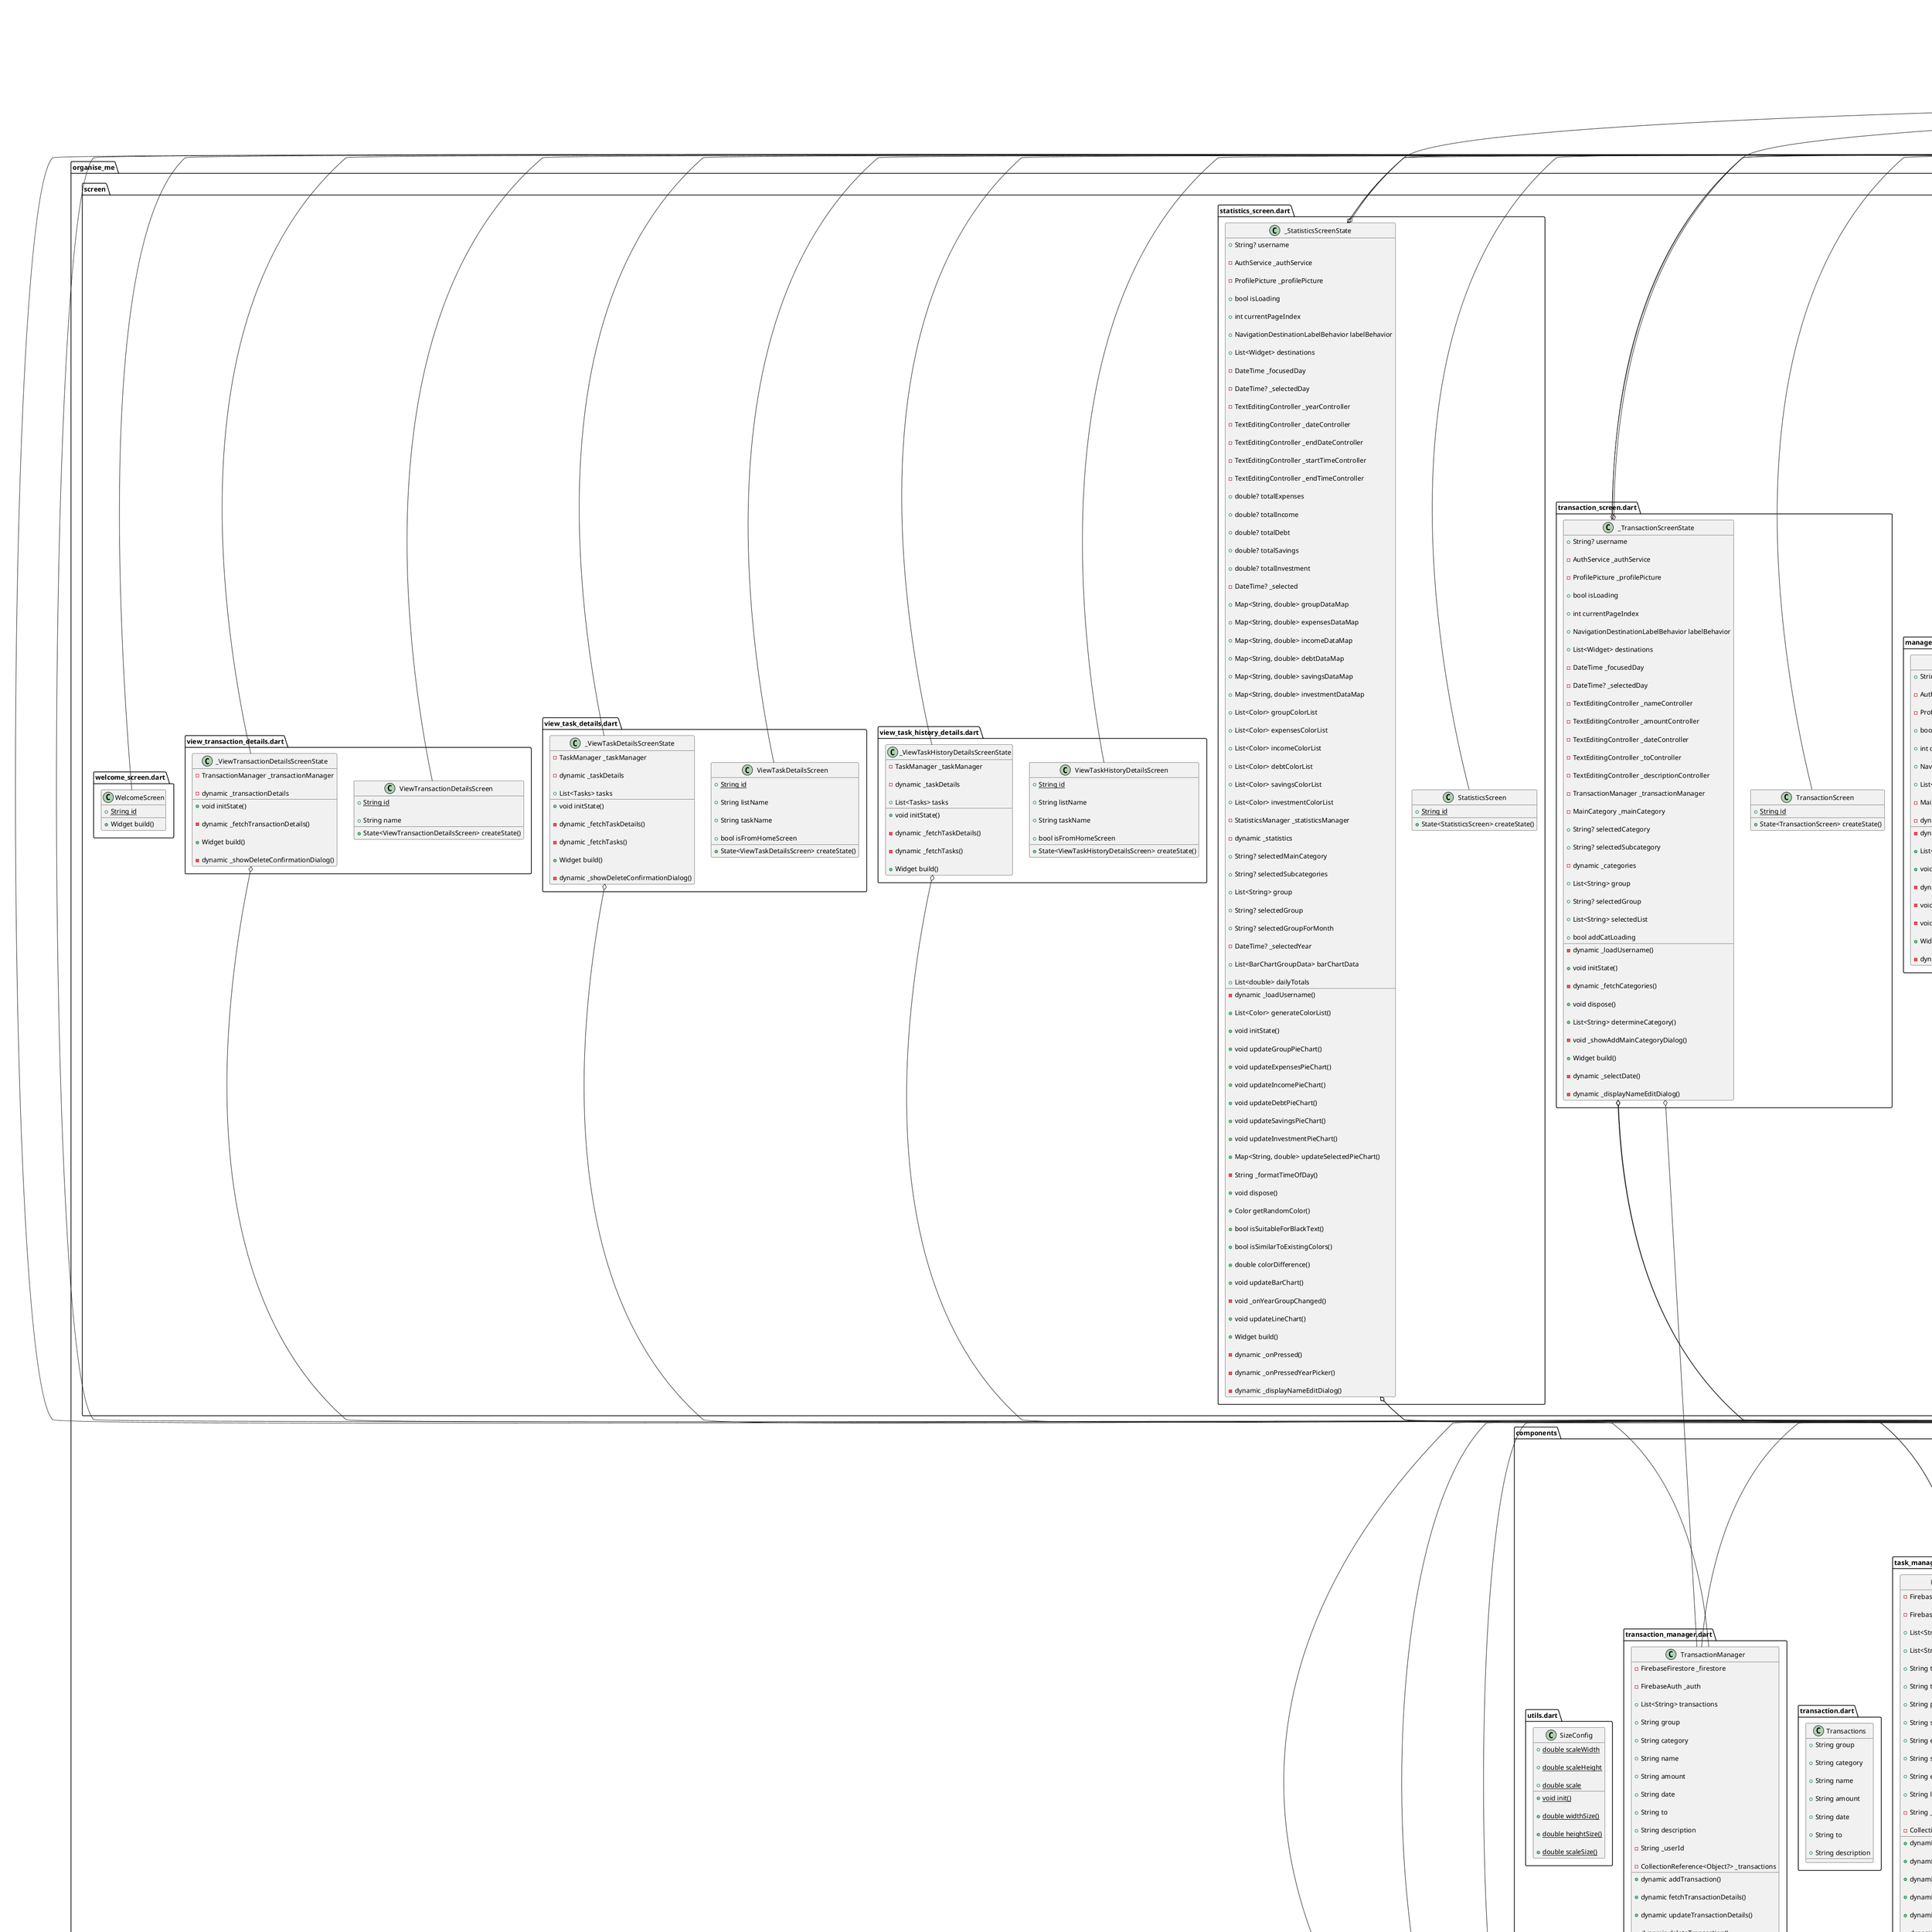 @startuml

set namespaceSeparator ::



class "organise_me::components::auth_service.dart::AuthService" {

  -FirebaseAuth _auth

  -FirebaseFirestore _firestore

  +dynamic registerWithEmailAndPassword()

  +dynamic signInWithEmailAndPassword()

  +dynamic signOut()

  +dynamic getUsername()

  +dynamic updateUsername()

  +dynamic getEmail()

  +dynamic getPassword()

}



"organise_me::components::auth_service.dart::AuthService" o-- "firebase_auth::firebase_auth.dart::FirebaseAuth"

"organise_me::components::auth_service.dart::AuthService" o-- "cloud_firestore::cloud_firestore.dart::FirebaseFirestore"



class "organise_me::components::event.dart::Event" {

  +String eventName

  +String eventDescription

  +String startDate

  +String endDate

  +String startTime

  +String endTime

}



class "organise_me::components::event_manager.dart::EventManager" {

  -FirebaseFirestore _firestore

  -FirebaseAuth _auth

  +List<String> events

  +String eventName

  +String eventDescription

  +String startDate

  +String endDate

  +String startTime

  +String endTime

  -String _userId

  -CollectionReference<Object?> _event

  +dynamic addEvent()

  +dynamic fetchEventDetails()

  +dynamic updateEventDetails()

  +dynamic deleteEvent()

}



"organise_me::components::event_manager.dart::EventManager" o-- "cloud_firestore::cloud_firestore.dart::FirebaseFirestore"

"organise_me::components::event_manager.dart::EventManager" o-- "firebase_auth::firebase_auth.dart::FirebaseAuth"

"organise_me::components::event_manager.dart::EventManager" o-- "cloud_firestore::cloud_firestore.dart::CollectionReference<Object>"



class "organise_me::components::list_manager.dart::ListManager" {

  -FirebaseFirestore _firestore

  -FirebaseAuth _auth

  +List<String> lists

  +List<String> listIDs

  -String _userId

  -CollectionReference<Object?> _list

  +dynamic fetchLists()

  +dynamic addList()

  +dynamic updateList()

  +dynamic deleteList()

  -dynamic _deleteDocumentAndSubcollections()

}



"organise_me::components::list_manager.dart::ListManager" o-- "cloud_firestore::cloud_firestore.dart::FirebaseFirestore"

"organise_me::components::list_manager.dart::ListManager" o-- "firebase_auth::firebase_auth.dart::FirebaseAuth"

"organise_me::components::list_manager.dart::ListManager" o-- "cloud_firestore::cloud_firestore.dart::CollectionReference<Object>"



class "organise_me::components::main_category.dart::MainCategory" {

  -FirebaseFirestore _firestore

  -FirebaseAuth _auth

  +List<String> defaultMainCategories

  +List<String> mainCategories

  +List<String> defaultExpenseCategories

  +List<String> expensesCategory

  +List<String> defaultIncomeCategories

  +List<String> incomeCategory

  +List<String> defaultDebtCategories

  +List<String> debtCategory

  +List<String> defaultSavingsCategories

  +List<String> savingsCategory

  +List<String> defaultInvestmentCategories

  +List<String> investmentCategory

  -String _userId

  -CollectionReference<Object?> _expenses

  -CollectionReference<Object?> _income

  -CollectionReference<Object?> _debt

  -CollectionReference<Object?> _savings

  -CollectionReference<Object?> _investment

  +dynamic fetchCategories()

  +dynamic addExpensesCategory()

  +dynamic addIncomeCategory()

  +dynamic addDebtCategory()

  +dynamic addSavingsCategory()

  +dynamic addInvestmentCategory()

  +dynamic updateExpensesCategory()

  +dynamic updateIncomeCategory()

  +dynamic updateDebtCategory()

  +dynamic updateSavingsCategory()

  +dynamic updateInvestmentCategory()

  +dynamic deleteExpensesCategory()

  +dynamic deleteIncomeCategory()

  +dynamic deleteDebtCategory()

  +dynamic deleteSavingsCategory()

  +dynamic deleteInvestmentCategory()

}



"organise_me::components::main_category.dart::MainCategory" o-- "cloud_firestore::cloud_firestore.dart::FirebaseFirestore"

"organise_me::components::main_category.dart::MainCategory" o-- "firebase_auth::firebase_auth.dart::FirebaseAuth"

"organise_me::components::main_category.dart::MainCategory" o-- "cloud_firestore::cloud_firestore.dart::CollectionReference<Object>"



class "organise_me::components::profile_picture.dart::ProfilePicture" {

  +File? image

  +ImagePicker picker

  -FirebaseAuth _auth

  -FirebaseFirestore _firestore

  -FirebaseStorage _storage

  +String? profilePictureUrl

  +void Function()? onUpdate

  -String _userId

  -CollectionReference<Object?> _profilePicture

  +void setUpdateCallback()

  +dynamic getPictureFromGallery()

  +dynamic getPictureFromCamera()

  +dynamic showOptions()

  +dynamic uploadImage()

  +dynamic loadProfilePicture()

}



"organise_me::components::profile_picture.dart::ProfilePicture" o-- "dart::io::File"

"organise_me::components::profile_picture.dart::ProfilePicture" o-- "image_picker::image_picker.dart::ImagePicker"

"organise_me::components::profile_picture.dart::ProfilePicture" o-- "firebase_auth::firebase_auth.dart::FirebaseAuth"

"organise_me::components::profile_picture.dart::ProfilePicture" o-- "cloud_firestore::cloud_firestore.dart::FirebaseFirestore"

"organise_me::components::profile_picture.dart::ProfilePicture" o-- "firebase_storage::firebase_storage.dart::FirebaseStorage"

"organise_me::components::profile_picture.dart::ProfilePicture" o-- "dart::ui::void Function()"

"organise_me::components::profile_picture.dart::ProfilePicture" o-- "cloud_firestore::cloud_firestore.dart::CollectionReference<Object>"



class "organise_me::components::reusable_button.dart::ReusableButton" {

  +String text

  +void Function() onPress

  +Color backgroundColor

  +Color textColor

  +Widget build()

}



"organise_me::components::reusable_button.dart::ReusableButton" o-- "null::void Function()"

"organise_me::components::reusable_button.dart::ReusableButton" o-- "dart::ui::Color"

"flutter::src::widgets::framework.dart::StatelessWidget" <|-- "organise_me::components::reusable_button.dart::ReusableButton"



class "organise_me::components::reusable_text.dart::ReusableText" {

  +String text

  +double fontSize

  +Color color

  +TextDecoration decoration

  +Widget build()

}



"organise_me::components::reusable_text.dart::ReusableText" o-- "dart::ui::Color"

"organise_me::components::reusable_text.dart::ReusableText" o-- "dart::ui::TextDecoration"

"flutter::src::widgets::framework.dart::StatelessWidget" <|-- "organise_me::components::reusable_text.dart::ReusableText"



class "organise_me::components::statistics_manager.dart::StatisticsManager" {

  +Map<String, double> expenses

  +Map<String, double> income

  +Map<String, double> debt

  +Map<String, double> savings

  +Map<String, double> investment

  +Map<String, List<double>> monthlyTotals

  +double totalExpenses

  +double totalIncome

  +double totalDebt

  +double totalSavings

  +double totalInvestment

  -FirebaseFirestore _firestore

  -FirebaseAuth _auth

  +List<String> transactions

  -String _userId

  -CollectionReference<Object?> _transactions

  -CollectionReference<Object?> _expenses

  -CollectionReference<Object?> _income

  -CollectionReference<Object?> _debt

  -CollectionReference<Object?> _savings

  -CollectionReference<Object?> _investment

  -void _initializeTransaction()

  +dynamic calcTotal()

  +dynamic calcMonthlyTotals()

  +dynamic calcDailyTotals()

}



"organise_me::components::statistics_manager.dart::StatisticsManager" o-- "cloud_firestore::cloud_firestore.dart::FirebaseFirestore"

"organise_me::components::statistics_manager.dart::StatisticsManager" o-- "firebase_auth::firebase_auth.dart::FirebaseAuth"

"organise_me::components::statistics_manager.dart::StatisticsManager" o-- "cloud_firestore::cloud_firestore.dart::CollectionReference<Object>"



class "organise_me::components::task.dart::Tasks" {

  +String taskName

  +String taskDescription

  +String priority

  +String startDate

  +String endDate

  +String startTime

  +String endTime

  +bool isReminderOn

  +String listName

}



class "organise_me::components::task.dart::TaskName" {

  +String taskName

  +String priority

}



class "organise_me::components::task_manager.dart::TaskManager" {

  -FirebaseFirestore _firestore

  -FirebaseAuth _auth

  +List<String> tasks

  +List<String> taskHistory

  +String taskName

  +String taskDescription

  +String priority

  +String startDate

  +String endDate

  +String startTime

  +String endTime

  +String listName

  -String _userId

  -CollectionReference<Object?> _list

  +dynamic fetchTaskName()

  +dynamic addTask()

  +dynamic addTaskHistory()

  +dynamic updateTaskName()

  +dynamic updateTaskDetails()

  +dynamic deleteTask()

  +dynamic deleteTaskHistory()

  +dynamic fetchTaskDetails()

  +dynamic fetchHistoryDetails()

  +dynamic fetchTaskHistory()

}



"organise_me::components::task_manager.dart::TaskManager" o-- "cloud_firestore::cloud_firestore.dart::FirebaseFirestore"

"organise_me::components::task_manager.dart::TaskManager" o-- "firebase_auth::firebase_auth.dart::FirebaseAuth"

"organise_me::components::task_manager.dart::TaskManager" o-- "cloud_firestore::cloud_firestore.dart::CollectionReference<Object>"



class "organise_me::components::transaction.dart::Transactions" {

  +String group

  +String category

  +String name

  +String amount

  +String date

  +String to

  +String description

}



class "organise_me::components::transaction_manager.dart::TransactionManager" {

  -FirebaseFirestore _firestore

  -FirebaseAuth _auth

  +List<String> transactions

  +String group

  +String category

  +String name

  +String amount

  +String date

  +String to

  +String description

  -String _userId

  -CollectionReference<Object?> _transactions

  +dynamic addTransaction()

  +dynamic fetchTransactionDetails()

  +dynamic updateTransactionDetails()

  +dynamic deleteTransaction()

}



"organise_me::components::transaction_manager.dart::TransactionManager" o-- "cloud_firestore::cloud_firestore.dart::FirebaseFirestore"

"organise_me::components::transaction_manager.dart::TransactionManager" o-- "firebase_auth::firebase_auth.dart::FirebaseAuth"

"organise_me::components::transaction_manager.dart::TransactionManager" o-- "cloud_firestore::cloud_firestore.dart::CollectionReference<Object>"



class "organise_me::components::utils.dart::SizeConfig" {

  {static} +double scaleWidth

  {static} +double scaleHeight

  {static} +double scale

  {static} +void init()

  {static} +double widthSize()

  {static} +double heightSize()

  {static} +double scaleSize()

}



class "organise_me::screen::add_task_screen.dart::AddTaskScreen" {

  {static} +String id

  +String listName

  +State<AddTaskScreen> createState()

}



"flutter::src::widgets::framework.dart::StatefulWidget" <|-- "organise_me::screen::add_task_screen.dart::AddTaskScreen"



class "organise_me::screen::add_task_screen.dart::_AddTaskScreenState" {

  +String? username

  -AuthService _authService

  -ProfilePicture _profilePicture

  +bool isLoading

  -TaskManager _taskManager

  +int currentPageIndex

  +NavigationDestinationLabelBehavior labelBehavior

  +List<Widget> destinations

  +List<String> priorities

  +String? selectedPriority

  -TextEditingController _taskNameController

  -TextEditingController _taskDescriptionController

  -TextEditingController _startDateController

  -TextEditingController _endDateController

  -TextEditingController _startTimeController

  -TextEditingController _endTimeController

  -dynamic _loadUsername()

  +void initState()

  -String _formatTimeOfDay()

  +void dispose()

  -dynamic _fetchTasks()

  +Widget build()

  -dynamic _displayListNameDialog()

  -dynamic _selectStartDate()

  -dynamic _selectEndDate()

  -dynamic _selectStartTime()

  -dynamic _selectEndTime()

  -dynamic _displayNameEditDialog()

}



"organise_me::screen::add_task_screen.dart::_AddTaskScreenState" o-- "organise_me::components::auth_service.dart::AuthService"

"organise_me::screen::add_task_screen.dart::_AddTaskScreenState" o-- "organise_me::components::profile_picture.dart::ProfilePicture"

"organise_me::screen::add_task_screen.dart::_AddTaskScreenState" o-- "organise_me::components::task_manager.dart::TaskManager"

"organise_me::screen::add_task_screen.dart::_AddTaskScreenState" o-- "flutter::src::material::navigation_bar.dart::NavigationDestinationLabelBehavior"

"organise_me::screen::add_task_screen.dart::_AddTaskScreenState" o-- "flutter::src::widgets::editable_text.dart::TextEditingController"

"flutter::src::widgets::framework.dart::State" <|-- "organise_me::screen::add_task_screen.dart::_AddTaskScreenState"



class "organise_me::screen::edit_event_screen.dart::EditEventScreen" {

  {static} +String id

  +String eventName

  +State<EditEventScreen> createState()

}



"flutter::src::widgets::framework.dart::StatefulWidget" <|-- "organise_me::screen::edit_event_screen.dart::EditEventScreen"



class "organise_me::screen::edit_event_screen.dart::_EditEventScreenState" {

  -TextEditingController _eventController

  -TextEditingController _descriptionController

  -TextEditingController _startDateController

  -TextEditingController _endDateController

  -TextEditingController _startTimeController

  -TextEditingController _endTimeController

  -EventManager _eventManager

  -dynamic _eventDetails

  +List<String> regular

  +String? selectedRegular

  +List<String> days

  +String? selectedDays

  -dynamic _fetchEventDetails()

  +void initState()

  -String _formatTimeOfDay()

  +void dispose()

  +Widget build()

  -dynamic _selectStartDate()

  -dynamic _selectEndDate()

  -dynamic _selectStartTime()

  -dynamic _selectEndTime()

}



"organise_me::screen::edit_event_screen.dart::_EditEventScreenState" o-- "flutter::src::widgets::editable_text.dart::TextEditingController"

"organise_me::screen::edit_event_screen.dart::_EditEventScreenState" o-- "organise_me::components::event_manager.dart::EventManager"

"flutter::src::widgets::framework.dart::State" <|-- "organise_me::screen::edit_event_screen.dart::_EditEventScreenState"



class "organise_me::screen::edit_task_screen.dart::EditTaskScreen" {

  {static} +String id

  +String taskName

  +String listName

  +bool isFromHomeScreen

  +State<EditTaskScreen> createState()

}



"flutter::src::widgets::framework.dart::StatefulWidget" <|-- "organise_me::screen::edit_task_screen.dart::EditTaskScreen"



class "organise_me::screen::edit_task_screen.dart::_EditTaskScreenState" {

  +List<String> tasks

  +List<String> priorities

  +String? selectedPriority

  -TextEditingController _taskNameController

  -TextEditingController _taskDescriptionController

  -TextEditingController _startDateController

  -TextEditingController _endDateController

  -TextEditingController _startTimeController

  -TextEditingController _endTimeController

  -TaskManager _taskManager

  -dynamic _taskDetails

  -dynamic _fetchTaskDetails()

  +void initState()

  -String _formatTimeOfDay()

  +void dispose()

  +Widget build()

  -dynamic _selectStartDate()

  -dynamic _selectEndDate()

  -dynamic _selectStartTime()

  -dynamic _selectEndTime()

}



"organise_me::screen::edit_task_screen.dart::_EditTaskScreenState" o-- "flutter::src::widgets::editable_text.dart::TextEditingController"

"organise_me::screen::edit_task_screen.dart::_EditTaskScreenState" o-- "organise_me::components::task_manager.dart::TaskManager"

"flutter::src::widgets::framework.dart::State" <|-- "organise_me::screen::edit_task_screen.dart::_EditTaskScreenState"



class "organise_me::screen::edit_transaction_screen.dart::EditTransactionScreen" {

  {static} +String id

  +String name

  +State<EditTransactionScreen> createState()

}



"flutter::src::widgets::framework.dart::StatefulWidget" <|-- "organise_me::screen::edit_transaction_screen.dart::EditTransactionScreen"



class "organise_me::screen::edit_transaction_screen.dart::_EditTransactionScreenState" {

  -TextEditingController _nameController

  -TextEditingController _amountController

  -TextEditingController _dateController

  -TextEditingController _toController

  -TextEditingController _descriptionController

  -TransactionManager _transactionManager

  -dynamic _transactionDetails

  -MainCategory _mainCategory

  +String? selectedCategory

  +String? selectedSubcategory

  +List<String> group

  +String? selectedGroup

  +List<String> selectedList

  +List<String> determineCategory()

  -dynamic _fetchTransactionDetails()

  +void initState()

  -dynamic _fetchCategories()

  +void dispose()

  -void _showAddMainCategoryDialog()

  +Widget build()

  -dynamic _selectDate()

}



"organise_me::screen::edit_transaction_screen.dart::_EditTransactionScreenState" o-- "flutter::src::widgets::editable_text.dart::TextEditingController"

"organise_me::screen::edit_transaction_screen.dart::_EditTransactionScreenState" o-- "organise_me::components::transaction_manager.dart::TransactionManager"

"organise_me::screen::edit_transaction_screen.dart::_EditTransactionScreenState" o-- "organise_me::components::main_category.dart::MainCategory"

"flutter::src::widgets::framework.dart::State" <|-- "organise_me::screen::edit_transaction_screen.dart::_EditTransactionScreenState"



class "organise_me::screen::event_screen.dart::EventScreen" {

  {static} +String id

  +State<EventScreen> createState()

}



"flutter::src::widgets::framework.dart::StatefulWidget" <|-- "organise_me::screen::event_screen.dart::EventScreen"



class "organise_me::screen::event_screen.dart::_EventScreenState" {

  +String? username

  -AuthService _authService

  -ProfilePicture _profilePicture

  +bool isLoading

  +int currentPageIndex

  +NavigationDestinationLabelBehavior labelBehavior

  +List<Widget> destinations

  -DateTime _focusedDay

  -DateTime? _selectedDay

  -TextEditingController _eventNameController

  -TextEditingController _eventDescriptionController

  -TextEditingController _startDateController

  -TextEditingController _endDateController

  -TextEditingController _startTimeController

  -TextEditingController _endTimeController

  -EventManager _eventManager

  +List<String> regular

  +String? selectedRegular

  +List<String> days

  +String? selectedDays

  -dynamic _loadUsername()

  +void initState()

  -String _formatTimeOfDay()

  +void dispose()

  +Widget build()

  -dynamic _selectStartDate()

  -dynamic _selectEndDate()

  -dynamic _selectStartTime()

  -dynamic _selectEndTime()

  -dynamic _displayNameEditDialog()

}



"organise_me::screen::event_screen.dart::_EventScreenState" o-- "organise_me::components::auth_service.dart::AuthService"

"organise_me::screen::event_screen.dart::_EventScreenState" o-- "organise_me::components::profile_picture.dart::ProfilePicture"

"organise_me::screen::event_screen.dart::_EventScreenState" o-- "flutter::src::material::navigation_bar.dart::NavigationDestinationLabelBehavior"

"organise_me::screen::event_screen.dart::_EventScreenState" o-- "flutter::src::widgets::editable_text.dart::TextEditingController"

"organise_me::screen::event_screen.dart::_EventScreenState" o-- "organise_me::components::event_manager.dart::EventManager"

"flutter::src::widgets::framework.dart::State" <|-- "organise_me::screen::event_screen.dart::_EventScreenState"



class "organise_me::screen::home_screen.dart::HomeScreen" {

  {static} +String id

  +State<HomeScreen> createState()

}



"flutter::src::widgets::framework.dart::StatefulWidget" <|-- "organise_me::screen::home_screen.dart::HomeScreen"



class "organise_me::screen::home_screen.dart::_HomeScreenState" {

  +bool isLoading

  -FirebaseFirestore _firestore

  -FirebaseAuth _auth

  -ProfilePicture _profilePicture

  +String? username

  -AuthService _authService

  +int currentPageIndex

  +NavigationDestinationLabelBehavior labelBehavior

  +List<Widget> destinations

  +DateTime now

  -DateTime _focusedDay

  -DateTime? _selectedDay

  -dynamic _tasks

  +String dropdownValue

  +List<String> options

  +List<Tasks> tasks

  +List<Tasks> allTasks

  +int taskCount

  +bool showNotifiDialog

  +List<Event> events

  +List<Event> allEvents

  +int eventCount

  +List<Transactions> transactions

  +List<Transactions> allTransactions

  -String _userId

  -CollectionReference<Object?> _list

  -CollectionReference<Object?> _event

  -CollectionReference<Object?> _transaction

  +void initState()

  +void dispose()

  -void _onDaySelected()

  +dynamic fetchTasks()

  +dynamic fetchEvents()

  +dynamic fetchTransactions()

  -dynamic _loadUsername()

  -List<Event> _getEventsForDay()

  -List<Tasks> _getTasksForDay()

  -List<Transactions> _getTransactionsForDay()

  -List<dynamic> _getForDay()

  +void didChangeAppLifecycleState()

  -dynamic _resetDialogPreference()

  -dynamic _showTaskDialog()

  +Widget build()

  +int priorityValue()

  +Color getPriorityColor()

  +Color getTransactionColor()

  +Icon getTransactionIcon()

  +Icon getPriorityIcon()

  -dynamic _displayNameEditDialog()

}



"organise_me::screen::home_screen.dart::_HomeScreenState" o-- "cloud_firestore::cloud_firestore.dart::FirebaseFirestore"

"organise_me::screen::home_screen.dart::_HomeScreenState" o-- "firebase_auth::firebase_auth.dart::FirebaseAuth"

"organise_me::screen::home_screen.dart::_HomeScreenState" o-- "organise_me::components::profile_picture.dart::ProfilePicture"

"organise_me::screen::home_screen.dart::_HomeScreenState" o-- "organise_me::components::auth_service.dart::AuthService"

"organise_me::screen::home_screen.dart::_HomeScreenState" o-- "flutter::src::material::navigation_bar.dart::NavigationDestinationLabelBehavior"

"organise_me::screen::home_screen.dart::_HomeScreenState" o-- "cloud_firestore::cloud_firestore.dart::CollectionReference<Object>"

"flutter::src::widgets::framework.dart::State" <|-- "organise_me::screen::home_screen.dart::_HomeScreenState"



class "organise_me::screen::list_screen.dart::ListScreen" {

  {static} +String id

  +State<ListScreen> createState()

}



"flutter::src::widgets::framework.dart::StatefulWidget" <|-- "organise_me::screen::list_screen.dart::ListScreen"



class "organise_me::screen::list_screen.dart::_ListScreenState" {

  +String? username

  -AuthService _authService

  -ProfilePicture _profilePicture

  +bool isLoading

  +int currentPageIndex

  +NavigationDestinationLabelBehavior labelBehavior

  +List<Widget> destinations

  -ListManager _listManager

  -dynamic _lists

  -dynamic _loadUsername()

  +void initState()

  -dynamic _fetchLists()

  +Widget build()

  -dynamic _displayTipsDialog()

  -dynamic _displayTextInputDialog()

  -dynamic _showDeleteConfirmationDialog()

  -dynamic _displayNameEditDialog()

}



"organise_me::screen::list_screen.dart::_ListScreenState" o-- "organise_me::components::auth_service.dart::AuthService"

"organise_me::screen::list_screen.dart::_ListScreenState" o-- "organise_me::components::profile_picture.dart::ProfilePicture"

"organise_me::screen::list_screen.dart::_ListScreenState" o-- "flutter::src::material::navigation_bar.dart::NavigationDestinationLabelBehavior"

"organise_me::screen::list_screen.dart::_ListScreenState" o-- "organise_me::components::list_manager.dart::ListManager"

"flutter::src::widgets::framework.dart::State" <|-- "organise_me::screen::list_screen.dart::_ListScreenState"



class "organise_me::screen::login_screen.dart::LoginScreen" {

  {static} +String id

  +State<LoginScreen> createState()

}



"flutter::src::widgets::framework.dart::StatefulWidget" <|-- "organise_me::screen::login_screen.dart::LoginScreen"



class "organise_me::screen::login_screen.dart::_LoginScreenState" {

  -AuthService _auth

  -GlobalKey<FormState> _formKey

  -TextEditingController _emailController

  -TextEditingController _passwordController

  -bool _isObscured

  -void _togglePasswordVisibility()

  +void dispose()

  +Widget build()

}



"organise_me::screen::login_screen.dart::_LoginScreenState" o-- "organise_me::components::auth_service.dart::AuthService"

"organise_me::screen::login_screen.dart::_LoginScreenState" o-- "flutter::src::widgets::framework.dart::GlobalKey<FormState>"

"organise_me::screen::login_screen.dart::_LoginScreenState" o-- "flutter::src::widgets::editable_text.dart::TextEditingController"

"flutter::src::widgets::framework.dart::State" <|-- "organise_me::screen::login_screen.dart::_LoginScreenState"



class "organise_me::screen::main.dart::OrganiseME" {

  +dynamic listName

  +dynamic taskName

  +dynamic text

  +dynamic onPress

  +dynamic eventName

  +dynamic name

  +dynamic group

  +dynamic isFromHomeScreen

  +dynamic className

  +Widget build()

}



"flutter::src::widgets::framework.dart::StatelessWidget" <|-- "organise_me::screen::main.dart::OrganiseME"



class "organise_me::screen::manage_category.dart::ManageCategoryScreen" {

  {static} +String id

  +String group

  +State<ManageCategoryScreen> createState()

}



"flutter::src::widgets::framework.dart::StatefulWidget" <|-- "organise_me::screen::manage_category.dart::ManageCategoryScreen"



class "organise_me::screen::manage_category.dart::_ManageCategoryScreenState" {

  +String? username

  -AuthService _authService

  -ProfilePicture _profilePicture

  +bool isLoading

  +int currentPageIndex

  +NavigationDestinationLabelBehavior labelBehavior

  +List<Widget> destinations

  -MainCategory _mainCategory

  -dynamic _categories

  -dynamic _loadUsername()

  +List<String> determineCategory()

  +void initState()

  -dynamic _fetchCategories()

  -void _showEditCategoryDialog()

  -void _showDeleteCategoryDialog()

  +Widget build()

  -dynamic _displayNameEditDialog()

}



"organise_me::screen::manage_category.dart::_ManageCategoryScreenState" o-- "organise_me::components::auth_service.dart::AuthService"

"organise_me::screen::manage_category.dart::_ManageCategoryScreenState" o-- "organise_me::components::profile_picture.dart::ProfilePicture"

"organise_me::screen::manage_category.dart::_ManageCategoryScreenState" o-- "flutter::src::material::navigation_bar.dart::NavigationDestinationLabelBehavior"

"organise_me::screen::manage_category.dart::_ManageCategoryScreenState" o-- "organise_me::components::main_category.dart::MainCategory"

"flutter::src::widgets::framework.dart::State" <|-- "organise_me::screen::manage_category.dart::_ManageCategoryScreenState"



class "organise_me::screen::register_screen.dart::RegisterScreen" {

  {static} +String id

  +State<RegisterScreen> createState()

}



"flutter::src::widgets::framework.dart::StatefulWidget" <|-- "organise_me::screen::register_screen.dart::RegisterScreen"



class "organise_me::screen::register_screen.dart::_RegisterScreenState" {

  -AuthService _authService

  -TextEditingController _usernameController

  -TextEditingController _emailController

  -TextEditingController _passwordController

  -TextEditingController _confirmPasswordController

  -GlobalKey<FormState> _formKey

  -bool _isObscured

  -bool _isobscured

  -dynamic _register()

  -void _togglePasswordVisibility()

  -void _toggleConfirmPasswordVisibility()

  +void dispose()

  +Widget build()

}



"organise_me::screen::register_screen.dart::_RegisterScreenState" o-- "organise_me::components::auth_service.dart::AuthService"

"organise_me::screen::register_screen.dart::_RegisterScreenState" o-- "flutter::src::widgets::editable_text.dart::TextEditingController"

"organise_me::screen::register_screen.dart::_RegisterScreenState" o-- "flutter::src::widgets::framework.dart::GlobalKey<FormState>"

"flutter::src::widgets::framework.dart::State" <|-- "organise_me::screen::register_screen.dart::_RegisterScreenState"



class "organise_me::screen::statistics_screen.dart::StatisticsScreen" {

  {static} +String id

  +State<StatisticsScreen> createState()

}



"flutter::src::widgets::framework.dart::StatefulWidget" <|-- "organise_me::screen::statistics_screen.dart::StatisticsScreen"



class "organise_me::screen::statistics_screen.dart::_StatisticsScreenState" {

  +String? username

  -AuthService _authService

  -ProfilePicture _profilePicture

  +bool isLoading

  +int currentPageIndex

  +NavigationDestinationLabelBehavior labelBehavior

  +List<Widget> destinations

  -DateTime _focusedDay

  -DateTime? _selectedDay

  -TextEditingController _yearController

  -TextEditingController _dateController

  -TextEditingController _endDateController

  -TextEditingController _startTimeController

  -TextEditingController _endTimeController

  +double? totalExpenses

  +double? totalIncome

  +double? totalDebt

  +double? totalSavings

  +double? totalInvestment

  -DateTime? _selected

  +Map<String, double> groupDataMap

  +Map<String, double> expensesDataMap

  +Map<String, double> incomeDataMap

  +Map<String, double> debtDataMap

  +Map<String, double> savingsDataMap

  +Map<String, double> investmentDataMap

  +List<Color> groupColorList

  +List<Color> expensesColorList

  +List<Color> incomeColorList

  +List<Color> debtColorList

  +List<Color> savingsColorList

  +List<Color> investmentColorList

  -StatisticsManager _statisticsManager

  -dynamic _statistics

  +String? selectedMainCategory

  +String? selectedSubcategories

  +List<String> group

  +String? selectedGroup

  +String? selectedGroupForMonth

  -DateTime? _selectedYear

  +List<BarChartGroupData> barChartData

  +List<double> dailyTotals

  -dynamic _loadUsername()

  +List<Color> generateColorList()

  +void initState()

  +void updateGroupPieChart()

  +void updateExpensesPieChart()

  +void updateIncomePieChart()

  +void updateDebtPieChart()

  +void updateSavingsPieChart()

  +void updateInvestmentPieChart()

  +Map<String, double> updateSelectedPieChart()

  -String _formatTimeOfDay()

  +void dispose()

  +Color getRandomColor()

  +bool isSuitableForBlackText()

  +bool isSimilarToExistingColors()

  +double colorDifference()

  +void updateBarChart()

  -void _onYearGroupChanged()

  +void updateLineChart()

  +Widget build()

  -dynamic _onPressed()

  -dynamic _onPressedYearPicker()

  -dynamic _displayNameEditDialog()

}



"organise_me::screen::statistics_screen.dart::_StatisticsScreenState" o-- "organise_me::components::auth_service.dart::AuthService"

"organise_me::screen::statistics_screen.dart::_StatisticsScreenState" o-- "organise_me::components::profile_picture.dart::ProfilePicture"

"organise_me::screen::statistics_screen.dart::_StatisticsScreenState" o-- "flutter::src::material::navigation_bar.dart::NavigationDestinationLabelBehavior"

"organise_me::screen::statistics_screen.dart::_StatisticsScreenState" o-- "flutter::src::widgets::editable_text.dart::TextEditingController"

"organise_me::screen::statistics_screen.dart::_StatisticsScreenState" o-- "organise_me::components::statistics_manager.dart::StatisticsManager"

"flutter::src::widgets::framework.dart::State" <|-- "organise_me::screen::statistics_screen.dart::_StatisticsScreenState"



class "organise_me::screen::success_screen.dart::SuccessScreen" {

  {static} +String id

  +String text

  +void Function() onPress

  +Widget build()

}



"organise_me::screen::success_screen.dart::SuccessScreen" o-- "null::void Function()"

"flutter::src::widgets::framework.dart::StatelessWidget" <|-- "organise_me::screen::success_screen.dart::SuccessScreen"



class "organise_me::screen::task_history.dart::TaskHistoryScreen" {

  {static} +String id

  +String listName

  +State<TaskHistoryScreen> createState()

}



"flutter::src::widgets::framework.dart::StatefulWidget" <|-- "organise_me::screen::task_history.dart::TaskHistoryScreen"



class "organise_me::screen::task_history.dart::_TaskHistoryScreenState" {

  +String? username

  -AuthService _authService

  -ProfilePicture _profilePicture

  +bool isLoading

  +int currentPageIndex

  +NavigationDestinationLabelBehavior labelBehavior

  +List<Widget> destinations

  +String selectedValue

  -TaskManager _taskManager

  -dynamic _tasks

  -FirebaseFirestore _firestore

  -FirebaseAuth _auth

  -List<TaskName> _task

  -String _userId

  -CollectionReference<Object?> _list

  -dynamic _loadUsername()

  +void initState()

  -dynamic _fetchTasks()

  +dynamic fetchTasks()

  +Widget build()

  -dynamic _displayListNameDialog()

  -dynamic _displayConfirmationDialog()

  -dynamic _displayNameEditDialog()

}



"organise_me::screen::task_history.dart::_TaskHistoryScreenState" o-- "organise_me::components::auth_service.dart::AuthService"

"organise_me::screen::task_history.dart::_TaskHistoryScreenState" o-- "organise_me::components::profile_picture.dart::ProfilePicture"

"organise_me::screen::task_history.dart::_TaskHistoryScreenState" o-- "flutter::src::material::navigation_bar.dart::NavigationDestinationLabelBehavior"

"organise_me::screen::task_history.dart::_TaskHistoryScreenState" o-- "organise_me::components::task_manager.dart::TaskManager"

"organise_me::screen::task_history.dart::_TaskHistoryScreenState" o-- "cloud_firestore::cloud_firestore.dart::FirebaseFirestore"

"organise_me::screen::task_history.dart::_TaskHistoryScreenState" o-- "firebase_auth::firebase_auth.dart::FirebaseAuth"

"organise_me::screen::task_history.dart::_TaskHistoryScreenState" o-- "cloud_firestore::cloud_firestore.dart::CollectionReference<Object>"

"flutter::src::widgets::framework.dart::State" <|-- "organise_me::screen::task_history.dart::_TaskHistoryScreenState"

"flutter::src::widgets::ticker_provider.dart::SingleTickerProviderStateMixin" <|-- "organise_me::screen::task_history.dart::_TaskHistoryScreenState"



class "organise_me::screen::task_screen.dart::TaskScreen" {

  {static} +String id

  +String listName

  +State<TaskScreen> createState()

}



"flutter::src::widgets::framework.dart::StatefulWidget" <|-- "organise_me::screen::task_screen.dart::TaskScreen"



class "organise_me::screen::task_screen.dart::_TaskScreenState" {

  +String? username

  -AuthService _authService

  -ProfilePicture _profilePicture

  +bool isLoading

  +int currentPageIndex

  +NavigationDestinationLabelBehavior labelBehavior

  +List<Widget> destinations

  +String selectedValue

  -TaskManager _taskManager

  -dynamic _tasks

  -FirebaseFirestore _firestore

  -FirebaseAuth _auth

  -List<TaskName> _task

  -String _userId

  -CollectionReference<Object?> _list

  -dynamic _loadUsername()

  +void initState()

  -dynamic _fetchTasks()

  +dynamic fetchTasks()

  +Widget build()

  -dynamic _displayListNameDialog()

  -dynamic _displayTextInputDialog()

  -dynamic _displayTipsDialog()

  -dynamic _showDeleteConfirmationDialog()

  -dynamic _displayNameEditDialog()

}



"organise_me::screen::task_screen.dart::_TaskScreenState" o-- "organise_me::components::auth_service.dart::AuthService"

"organise_me::screen::task_screen.dart::_TaskScreenState" o-- "organise_me::components::profile_picture.dart::ProfilePicture"

"organise_me::screen::task_screen.dart::_TaskScreenState" o-- "flutter::src::material::navigation_bar.dart::NavigationDestinationLabelBehavior"

"organise_me::screen::task_screen.dart::_TaskScreenState" o-- "organise_me::components::task_manager.dart::TaskManager"

"organise_me::screen::task_screen.dart::_TaskScreenState" o-- "cloud_firestore::cloud_firestore.dart::FirebaseFirestore"

"organise_me::screen::task_screen.dart::_TaskScreenState" o-- "firebase_auth::firebase_auth.dart::FirebaseAuth"

"organise_me::screen::task_screen.dart::_TaskScreenState" o-- "cloud_firestore::cloud_firestore.dart::CollectionReference<Object>"

"flutter::src::widgets::framework.dart::State" <|-- "organise_me::screen::task_screen.dart::_TaskScreenState"

"flutter::src::widgets::ticker_provider.dart::SingleTickerProviderStateMixin" <|-- "organise_me::screen::task_screen.dart::_TaskScreenState"



class "organise_me::screen::transaction_screen.dart::TransactionScreen" {

  {static} +String id

  +State<TransactionScreen> createState()

}



"flutter::src::widgets::framework.dart::StatefulWidget" <|-- "organise_me::screen::transaction_screen.dart::TransactionScreen"



class "organise_me::screen::transaction_screen.dart::_TransactionScreenState" {

  +String? username

  -AuthService _authService

  -ProfilePicture _profilePicture

  +bool isLoading

  +int currentPageIndex

  +NavigationDestinationLabelBehavior labelBehavior

  +List<Widget> destinations

  -DateTime _focusedDay

  -DateTime? _selectedDay

  -TextEditingController _nameController

  -TextEditingController _amountController

  -TextEditingController _dateController

  -TextEditingController _toController

  -TextEditingController _descriptionController

  -TransactionManager _transactionManager

  -MainCategory _mainCategory

  +String? selectedCategory

  +String? selectedSubcategory

  -dynamic _categories

  +List<String> group

  +String? selectedGroup

  +List<String> selectedList

  +bool addCatLoading

  -dynamic _loadUsername()

  +void initState()

  -dynamic _fetchCategories()

  +void dispose()

  +List<String> determineCategory()

  -void _showAddMainCategoryDialog()

  +Widget build()

  -dynamic _selectDate()

  -dynamic _displayNameEditDialog()

}



"organise_me::screen::transaction_screen.dart::_TransactionScreenState" o-- "organise_me::components::auth_service.dart::AuthService"

"organise_me::screen::transaction_screen.dart::_TransactionScreenState" o-- "organise_me::components::profile_picture.dart::ProfilePicture"

"organise_me::screen::transaction_screen.dart::_TransactionScreenState" o-- "flutter::src::material::navigation_bar.dart::NavigationDestinationLabelBehavior"

"organise_me::screen::transaction_screen.dart::_TransactionScreenState" o-- "flutter::src::widgets::editable_text.dart::TextEditingController"

"organise_me::screen::transaction_screen.dart::_TransactionScreenState" o-- "organise_me::components::transaction_manager.dart::TransactionManager"

"organise_me::screen::transaction_screen.dart::_TransactionScreenState" o-- "organise_me::components::main_category.dart::MainCategory"

"flutter::src::widgets::framework.dart::State" <|-- "organise_me::screen::transaction_screen.dart::_TransactionScreenState"



class "organise_me::screen::view_event_details.dart::ViewEventDetailsScreen" {

  {static} +String id

  +String eventName

  +State<ViewEventDetailsScreen> createState()

}



"flutter::src::widgets::framework.dart::StatefulWidget" <|-- "organise_me::screen::view_event_details.dart::ViewEventDetailsScreen"



class "organise_me::screen::view_event_details.dart::_ViewEventDetailsScreenState" {

  -EventManager _eventManager

  -dynamic _eventDetails

  +void initState()

  -dynamic _fetchEventDetails()

  +Widget build()

  -dynamic _showDeleteConfirmationDialog()

}



"organise_me::screen::view_event_details.dart::_ViewEventDetailsScreenState" o-- "organise_me::components::event_manager.dart::EventManager"

"flutter::src::widgets::framework.dart::State" <|-- "organise_me::screen::view_event_details.dart::_ViewEventDetailsScreenState"



class "organise_me::screen::view_task_details.dart::ViewTaskDetailsScreen" {

  {static} +String id

  +String listName

  +String taskName

  +bool isFromHomeScreen

  +State<ViewTaskDetailsScreen> createState()

}



"flutter::src::widgets::framework.dart::StatefulWidget" <|-- "organise_me::screen::view_task_details.dart::ViewTaskDetailsScreen"



class "organise_me::screen::view_task_details.dart::_ViewTaskDetailsScreenState" {

  -TaskManager _taskManager

  -dynamic _taskDetails

  +List<Tasks> tasks

  +void initState()

  -dynamic _fetchTaskDetails()

  -dynamic _fetchTasks()

  +Widget build()

  -dynamic _showDeleteConfirmationDialog()

}



"organise_me::screen::view_task_details.dart::_ViewTaskDetailsScreenState" o-- "organise_me::components::task_manager.dart::TaskManager"

"flutter::src::widgets::framework.dart::State" <|-- "organise_me::screen::view_task_details.dart::_ViewTaskDetailsScreenState"



class "organise_me::screen::view_task_history_details.dart::ViewTaskHistoryDetailsScreen" {

  {static} +String id

  +String listName

  +String taskName

  +bool isFromHomeScreen

  +State<ViewTaskHistoryDetailsScreen> createState()

}



"flutter::src::widgets::framework.dart::StatefulWidget" <|-- "organise_me::screen::view_task_history_details.dart::ViewTaskHistoryDetailsScreen"



class "organise_me::screen::view_task_history_details.dart::_ViewTaskHistoryDetailsScreenState" {

  -TaskManager _taskManager

  -dynamic _taskDetails

  +List<Tasks> tasks

  +void initState()

  -dynamic _fetchTaskDetails()

  -dynamic _fetchTasks()

  +Widget build()

}



"organise_me::screen::view_task_history_details.dart::_ViewTaskHistoryDetailsScreenState" o-- "organise_me::components::task_manager.dart::TaskManager"

"flutter::src::widgets::framework.dart::State" <|-- "organise_me::screen::view_task_history_details.dart::_ViewTaskHistoryDetailsScreenState"



class "organise_me::screen::view_transaction_details.dart::ViewTransactionDetailsScreen" {

  {static} +String id

  +String name

  +State<ViewTransactionDetailsScreen> createState()

}



"flutter::src::widgets::framework.dart::StatefulWidget" <|-- "organise_me::screen::view_transaction_details.dart::ViewTransactionDetailsScreen"



class "organise_me::screen::view_transaction_details.dart::_ViewTransactionDetailsScreenState" {

  -TransactionManager _transactionManager

  -dynamic _transactionDetails

  +void initState()

  -dynamic _fetchTransactionDetails()

  +Widget build()

  -dynamic _showDeleteConfirmationDialog()

}



"organise_me::screen::view_transaction_details.dart::_ViewTransactionDetailsScreenState" o-- "organise_me::components::transaction_manager.dart::TransactionManager"

"flutter::src::widgets::framework.dart::State" <|-- "organise_me::screen::view_transaction_details.dart::_ViewTransactionDetailsScreenState"



class "organise_me::screen::welcome_screen.dart::WelcomeScreen" {

  {static} +String id

  +Widget build()

}



"flutter::src::widgets::framework.dart::StatelessWidget" <|-- "organise_me::screen::welcome_screen.dart::WelcomeScreen"





@enduml